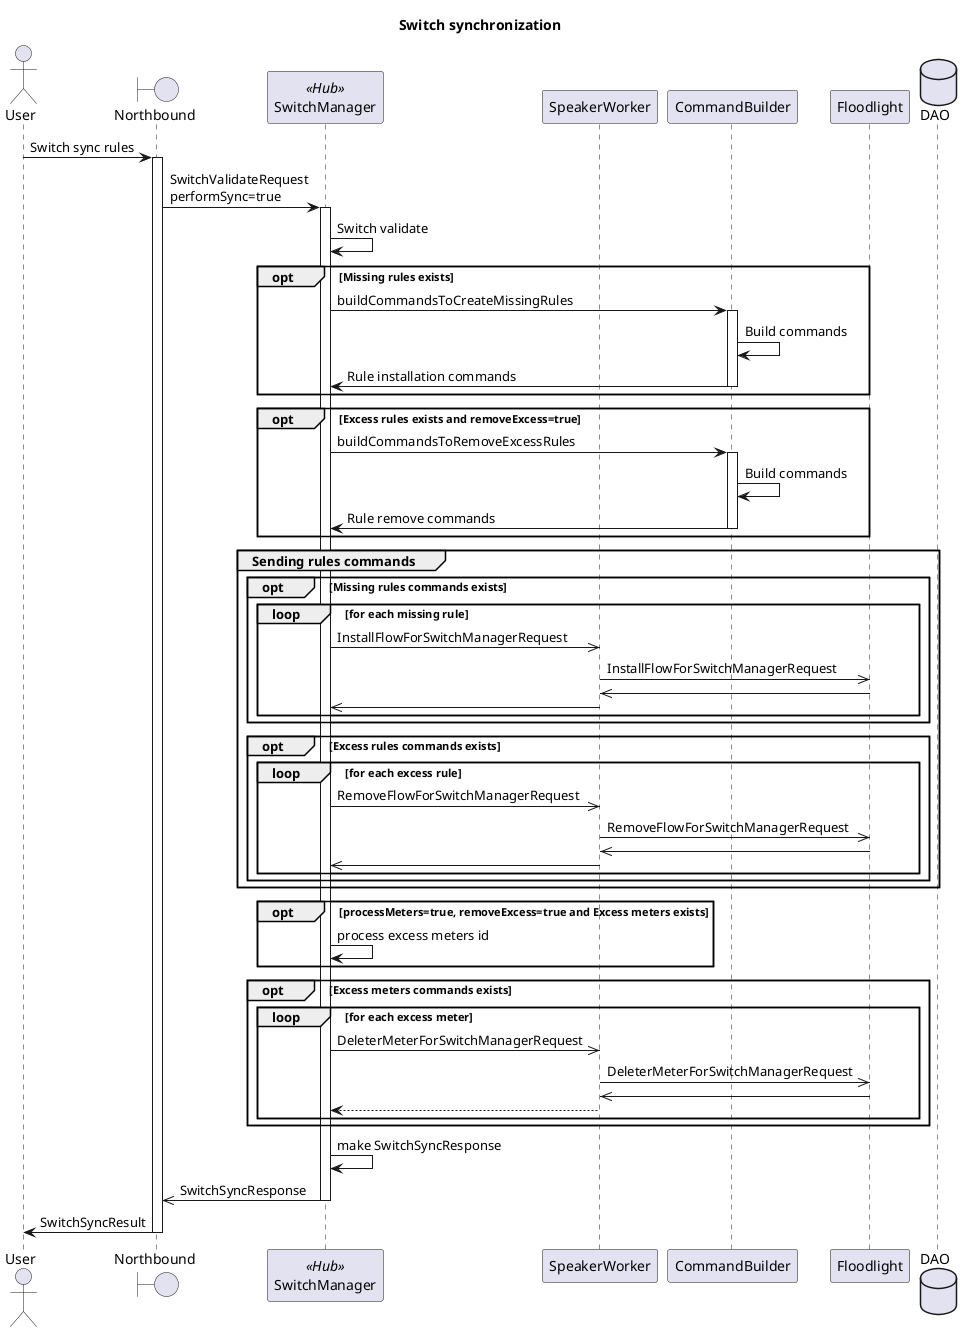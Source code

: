 @startuml
title Switch synchronization

actor User
boundary Northbound as NB
participant SwitchManager << Hub >>
participant SpeakerWorker
participant CommandBuilder
participant Floodlight as FL
database DAO

User -> NB : Switch sync rules

activate NB
NB -> SwitchManager : SwitchValidateRequest\nperformSync=true
activate SwitchManager

SwitchManager -> SwitchManager : Switch validate

opt Missing rules exists
    SwitchManager -> CommandBuilder : buildCommandsToCreateMissingRules
    activate CommandBuilder
    CommandBuilder -> CommandBuilder : Build commands
    CommandBuilder -> SwitchManager : Rule installation commands
    deactivate CommandBuilder
end

opt Excess rules exists and removeExcess=true
    SwitchManager -> CommandBuilder : buildCommandsToRemoveExcessRules
    activate CommandBuilder
    CommandBuilder -> CommandBuilder : Build commands
    CommandBuilder -> SwitchManager : Rule remove commands
    deactivate CommandBuilder
end

group Sending rules commands
    opt Missing rules commands exists
        loop for each missing rule
            SwitchManager ->> SpeakerWorker : InstallFlowForSwitchManagerRequest
            SpeakerWorker ->> FL : InstallFlowForSwitchManagerRequest

            FL ->> SpeakerWorker
            SpeakerWorker ->> SwitchManager
        end
    end
    opt Excess rules commands exists
        loop for each excess rule
            SwitchManager ->> SpeakerWorker : RemoveFlowForSwitchManagerRequest
            SpeakerWorker ->> FL : RemoveFlowForSwitchManagerRequest
            FL ->> SpeakerWorker
            SpeakerWorker ->> SwitchManager
        end
    end

end

opt processMeters=true, removeExcess=true and Excess meters exists
    SwitchManager -> SwitchManager : process excess meters id
end

opt Excess meters commands exists
    loop for each excess meter
        SwitchManager ->> SpeakerWorker : DeleterMeterForSwitchManagerRequest
        SpeakerWorker ->> FL : DeleterMeterForSwitchManagerRequest
        FL ->> SpeakerWorker
        SpeakerWorker --> SwitchManager
    end
end

SwitchManager -> SwitchManager: make SwitchSyncResponse
SwitchManager ->> NB: SwitchSyncResponse
deactivate SwitchManager

NB -> User: SwitchSyncResult
deactivate NB

@enduml

